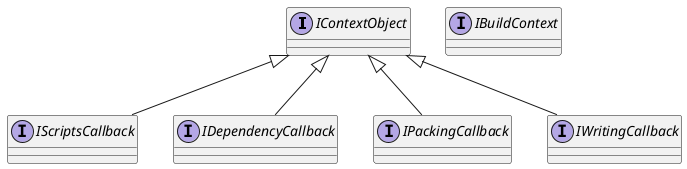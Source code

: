 @startuml
interface IContextObject {
}
interface IScriptsCallback {
}
interface IDependencyCallback {
}
interface IPackingCallback {
}
interface IWritingCallback {
}
interface IBuildContext {
}
IContextObject <|-- IScriptsCallback
IContextObject <|-- IDependencyCallback
IContextObject <|-- IPackingCallback
IContextObject <|-- IWritingCallback
@enduml
